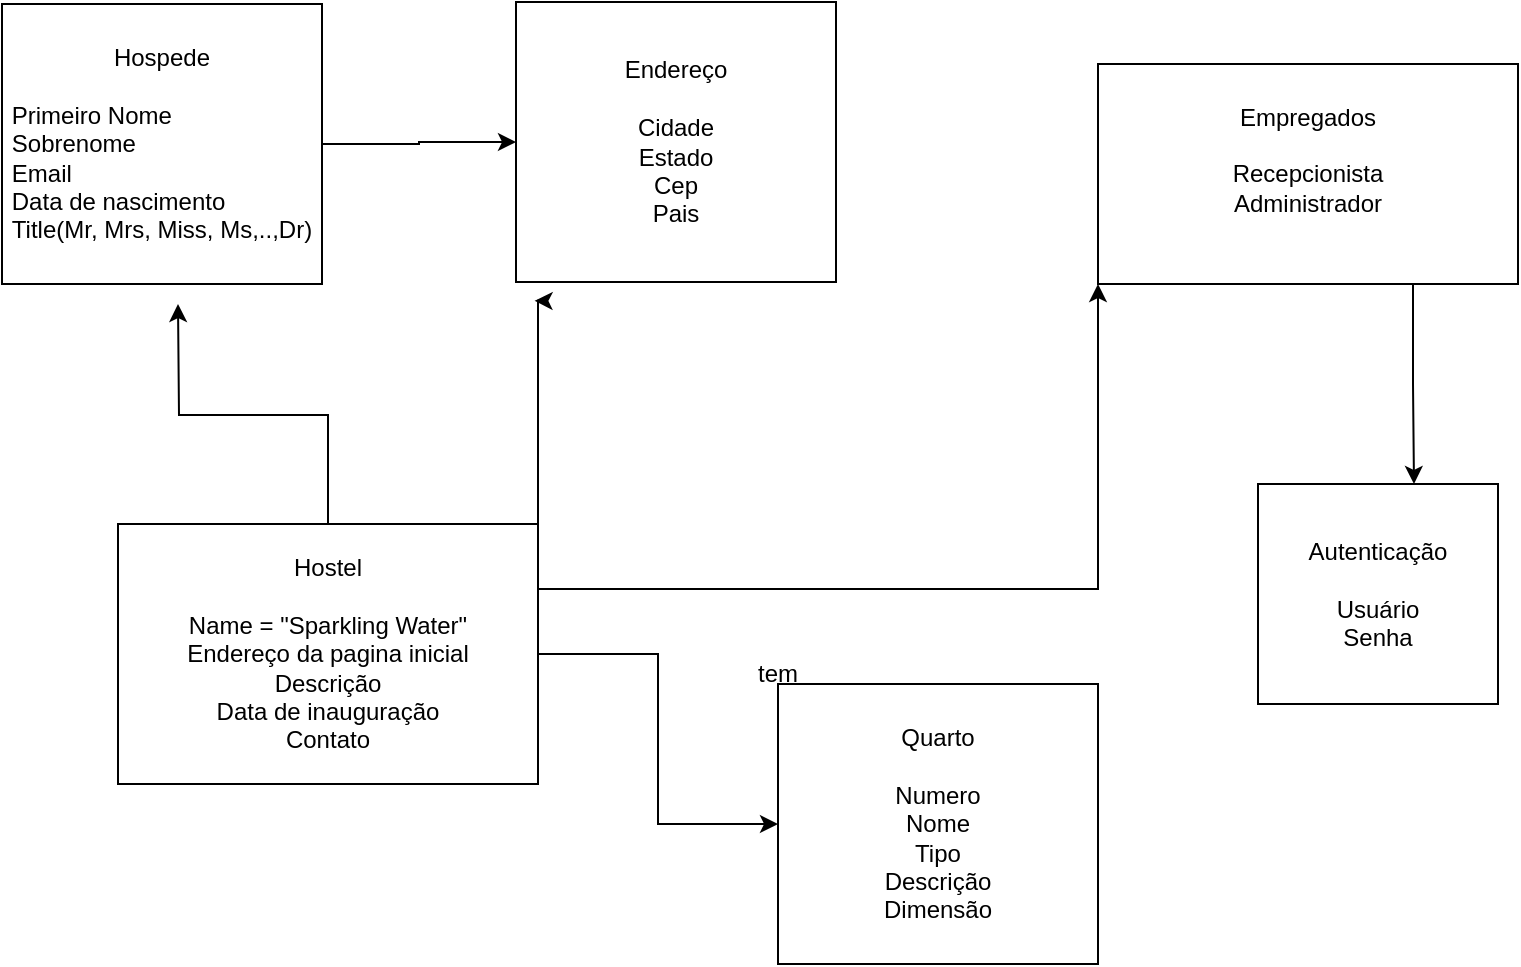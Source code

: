 <mxfile version="27.1.1">
  <diagram name="Página-1" id="BYU2SsC9w-P9fRMbGcrB">
    <mxGraphModel dx="1426" dy="732" grid="1" gridSize="10" guides="1" tooltips="1" connect="1" arrows="1" fold="1" page="1" pageScale="1" pageWidth="827" pageHeight="1169" math="0" shadow="0">
      <root>
        <mxCell id="0" />
        <mxCell id="1" parent="0" />
        <mxCell id="ILzOB9Ha2t1WXqzDg0_r-11" style="edgeStyle=orthogonalEdgeStyle;rounded=0;orthogonalLoop=1;jettySize=auto;html=1;exitX=1;exitY=0.5;exitDx=0;exitDy=0;" edge="1" parent="1" source="ILzOB9Ha2t1WXqzDg0_r-1" target="ILzOB9Ha2t1WXqzDg0_r-4">
          <mxGeometry relative="1" as="geometry" />
        </mxCell>
        <mxCell id="ILzOB9Ha2t1WXqzDg0_r-17" style="edgeStyle=orthogonalEdgeStyle;rounded=0;orthogonalLoop=1;jettySize=auto;html=1;exitX=0.5;exitY=0;exitDx=0;exitDy=0;" edge="1" parent="1" source="ILzOB9Ha2t1WXqzDg0_r-1">
          <mxGeometry relative="1" as="geometry">
            <mxPoint x="110" y="190" as="targetPoint" />
          </mxGeometry>
        </mxCell>
        <mxCell id="ILzOB9Ha2t1WXqzDg0_r-21" style="edgeStyle=orthogonalEdgeStyle;rounded=0;orthogonalLoop=1;jettySize=auto;html=1;exitX=1;exitY=0.25;exitDx=0;exitDy=0;entryX=0;entryY=1;entryDx=0;entryDy=0;" edge="1" parent="1" source="ILzOB9Ha2t1WXqzDg0_r-1" target="ILzOB9Ha2t1WXqzDg0_r-16">
          <mxGeometry relative="1" as="geometry" />
        </mxCell>
        <mxCell id="ILzOB9Ha2t1WXqzDg0_r-1" value="Hostel&lt;div&gt;&lt;br&gt;&lt;/div&gt;&lt;div&gt;Name = &quot;Sparkling Water&quot;&lt;/div&gt;&lt;div&gt;Endereço da pagina inicial&lt;/div&gt;&lt;div&gt;Descrição&lt;/div&gt;&lt;div&gt;Data de inauguração&lt;/div&gt;&lt;div&gt;Contato&lt;/div&gt;" style="rounded=0;whiteSpace=wrap;html=1;" vertex="1" parent="1">
          <mxGeometry x="80" y="300" width="210" height="130" as="geometry" />
        </mxCell>
        <mxCell id="ILzOB9Ha2t1WXqzDg0_r-8" style="edgeStyle=orthogonalEdgeStyle;rounded=0;orthogonalLoop=1;jettySize=auto;html=1;exitX=1;exitY=0.5;exitDx=0;exitDy=0;entryX=0;entryY=0.5;entryDx=0;entryDy=0;" edge="1" parent="1" source="ILzOB9Ha2t1WXqzDg0_r-3" target="ILzOB9Ha2t1WXqzDg0_r-7">
          <mxGeometry relative="1" as="geometry" />
        </mxCell>
        <mxCell id="ILzOB9Ha2t1WXqzDg0_r-3" value="Hospede&lt;div&gt;&lt;br&gt;&lt;/div&gt;&lt;div style=&quot;text-align: left;&quot;&gt;Primeiro Nome&lt;/div&gt;&lt;div style=&quot;text-align: left;&quot;&gt;Sobrenome&lt;/div&gt;&lt;div style=&quot;text-align: left;&quot;&gt;Email&lt;/div&gt;&lt;div style=&quot;text-align: left;&quot;&gt;Data de nascimento&lt;/div&gt;&lt;div style=&quot;text-align: left;&quot;&gt;Title(Mr, Mrs, Miss, Ms,..,Dr)&lt;/div&gt;" style="rounded=0;whiteSpace=wrap;html=1;" vertex="1" parent="1">
          <mxGeometry x="22" y="40" width="160" height="140" as="geometry" />
        </mxCell>
        <mxCell id="ILzOB9Ha2t1WXqzDg0_r-4" value="Quarto&lt;div&gt;&lt;br&gt;&lt;/div&gt;&lt;div&gt;Numero&lt;/div&gt;&lt;div&gt;Nome&lt;/div&gt;&lt;div&gt;Tipo&lt;/div&gt;&lt;div&gt;Descrição&lt;/div&gt;&lt;div&gt;Dimensão&lt;/div&gt;" style="rounded=0;whiteSpace=wrap;html=1;" vertex="1" parent="1">
          <mxGeometry x="410" y="380" width="160" height="140" as="geometry" />
        </mxCell>
        <mxCell id="ILzOB9Ha2t1WXqzDg0_r-7" value="Endereço&lt;div&gt;&lt;br&gt;&lt;/div&gt;&lt;div&gt;&lt;div&gt;Cidade&lt;/div&gt;&lt;div&gt;Estado&lt;/div&gt;&lt;/div&gt;&lt;div&gt;Cep&lt;/div&gt;&lt;div&gt;Pais&lt;/div&gt;" style="rounded=0;whiteSpace=wrap;html=1;" vertex="1" parent="1">
          <mxGeometry x="279" y="39" width="160" height="140" as="geometry" />
        </mxCell>
        <mxCell id="ILzOB9Ha2t1WXqzDg0_r-10" style="edgeStyle=orthogonalEdgeStyle;rounded=0;orthogonalLoop=1;jettySize=auto;html=1;exitX=1;exitY=0;exitDx=0;exitDy=0;entryX=0.058;entryY=1.067;entryDx=0;entryDy=0;entryPerimeter=0;" edge="1" parent="1" source="ILzOB9Ha2t1WXqzDg0_r-1" target="ILzOB9Ha2t1WXqzDg0_r-7">
          <mxGeometry relative="1" as="geometry">
            <Array as="points">
              <mxPoint x="290" y="188" />
            </Array>
          </mxGeometry>
        </mxCell>
        <mxCell id="ILzOB9Ha2t1WXqzDg0_r-13" value="Autenticação&lt;div&gt;&lt;br&gt;&lt;/div&gt;&lt;div&gt;Usuário&lt;/div&gt;&lt;div&gt;Senha&lt;/div&gt;" style="rounded=0;whiteSpace=wrap;html=1;" vertex="1" parent="1">
          <mxGeometry x="650" y="280" width="120" height="110" as="geometry" />
        </mxCell>
        <mxCell id="ILzOB9Ha2t1WXqzDg0_r-16" value="Empregados&lt;div&gt;&lt;br&gt;&lt;/div&gt;&lt;div&gt;Recepcionista&lt;/div&gt;&lt;div&gt;Administrador&lt;/div&gt;&lt;div&gt;&lt;br&gt;&lt;/div&gt;" style="rounded=0;whiteSpace=wrap;html=1;" vertex="1" parent="1">
          <mxGeometry x="570" y="70" width="210" height="110" as="geometry" />
        </mxCell>
        <mxCell id="ILzOB9Ha2t1WXqzDg0_r-18" value="tem" style="text;html=1;align=center;verticalAlign=middle;whiteSpace=wrap;rounded=0;" vertex="1" parent="1">
          <mxGeometry x="380" y="360" width="60" height="30" as="geometry" />
        </mxCell>
        <mxCell id="ILzOB9Ha2t1WXqzDg0_r-22" style="edgeStyle=orthogonalEdgeStyle;rounded=0;orthogonalLoop=1;jettySize=auto;html=1;exitX=0.75;exitY=1;exitDx=0;exitDy=0;entryX=0.65;entryY=0;entryDx=0;entryDy=0;entryPerimeter=0;" edge="1" parent="1" source="ILzOB9Ha2t1WXqzDg0_r-16" target="ILzOB9Ha2t1WXqzDg0_r-13">
          <mxGeometry relative="1" as="geometry" />
        </mxCell>
      </root>
    </mxGraphModel>
  </diagram>
</mxfile>
